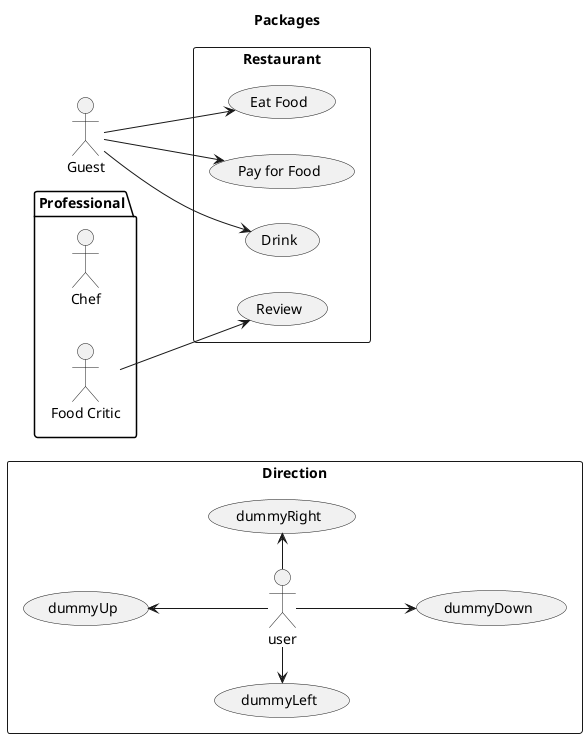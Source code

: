 @startuml package
title Packages
left to right direction
actor Guest as g
package Professional {
actor Chef as c
actor "Food Critic" as fc
}
rectangle Restaurant {
usecase "Eat Food" as UC1
usecase "Pay for Food" as UC2
usecase "Drink" as UC3
usecase "Review" as UC4
}

rectangle Direction {
:user: -left-> (dummyLeft)
:user: -right-> (dummyRight)
:user: -up-> (dummyUp)
:user: -down-> (dummyDown)

}

fc --> UC4
g --> UC1
g --> UC2
g --> UC3
@enduml
